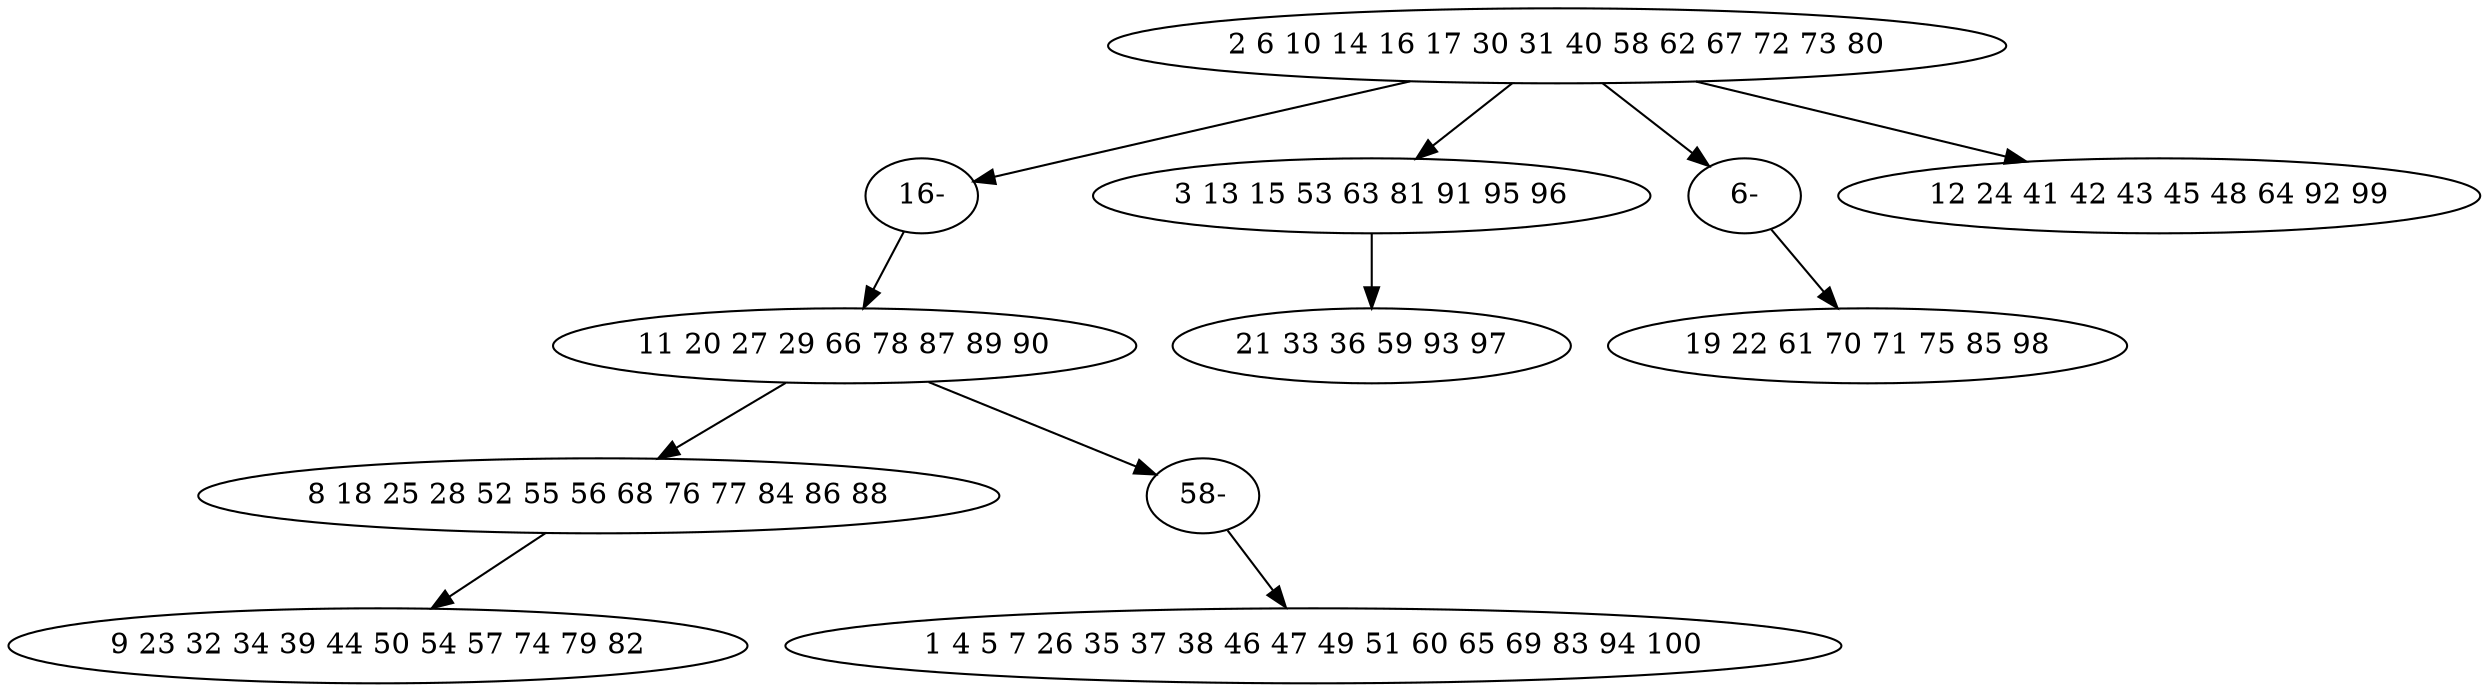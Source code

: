 digraph true_tree {
	"0" -> "11"
	"1" -> "2"
	"0" -> "3"
	"2" -> "4"
	"1" -> "9"
	"3" -> "6"
	"0" -> "10"
	"0" -> "8"
	"9" -> "5"
	"10" -> "7"
	"11" -> "1"
	"0" [label="2 6 10 14 16 17 30 31 40 58 62 67 72 73 80"];
	"1" [label="11 20 27 29 66 78 87 89 90"];
	"2" [label="8 18 25 28 52 55 56 68 76 77 84 86 88"];
	"3" [label="3 13 15 53 63 81 91 95 96"];
	"4" [label="9 23 32 34 39 44 50 54 57 74 79 82"];
	"5" [label="1 4 5 7 26 35 37 38 46 47 49 51 60 65 69 83 94 100"];
	"6" [label="21 33 36 59 93 97"];
	"7" [label="19 22 61 70 71 75 85 98"];
	"8" [label="12 24 41 42 43 45 48 64 92 99"];
	"9" [label="58-"];
	"10" [label="6-"];
	"11" [label="16-"];
}
